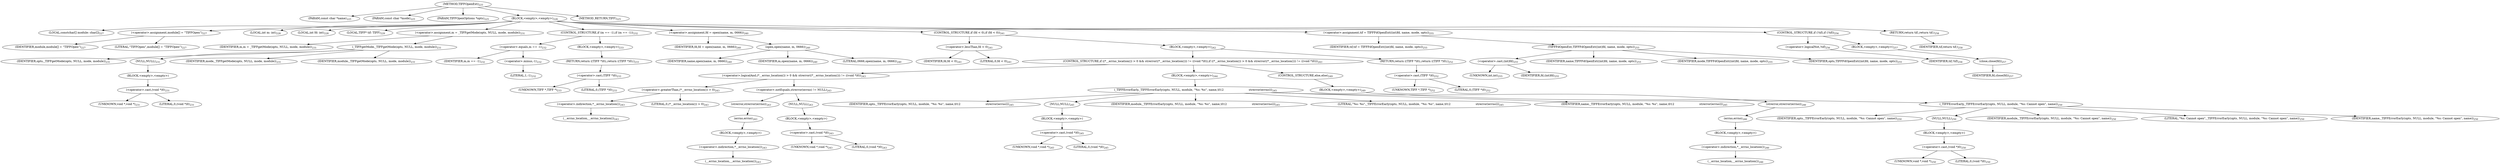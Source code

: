 digraph "TIFFOpenExt" {  
"33983" [label = <(METHOD,TIFFOpenExt)<SUB>225</SUB>> ]
"33984" [label = <(PARAM,const char *name)<SUB>225</SUB>> ]
"33985" [label = <(PARAM,const char *mode)<SUB>225</SUB>> ]
"33986" [label = <(PARAM,TIFFOpenOptions *opts)<SUB>225</SUB>> ]
"33987" [label = <(BLOCK,&lt;empty&gt;,&lt;empty&gt;)<SUB>226</SUB>> ]
"33988" [label = <(LOCAL,constchar[] module: char[])<SUB>227</SUB>> ]
"33989" [label = <(&lt;operator&gt;.assignment,module[] = &quot;TIFFOpen&quot;)<SUB>227</SUB>> ]
"33990" [label = <(IDENTIFIER,module,module[] = &quot;TIFFOpen&quot;)<SUB>227</SUB>> ]
"33991" [label = <(LITERAL,&quot;TIFFOpen&quot;,module[] = &quot;TIFFOpen&quot;)<SUB>227</SUB>> ]
"33992" [label = <(LOCAL,int m: int)<SUB>228</SUB>> ]
"33993" [label = <(LOCAL,int fd: int)<SUB>228</SUB>> ]
"33994" [label = <(LOCAL,TIFF* tif: TIFF)<SUB>229</SUB>> ]
"33995" [label = <(&lt;operator&gt;.assignment,m = _TIFFgetMode(opts, NULL, mode, module))<SUB>231</SUB>> ]
"33996" [label = <(IDENTIFIER,m,m = _TIFFgetMode(opts, NULL, mode, module))<SUB>231</SUB>> ]
"33997" [label = <(_TIFFgetMode,_TIFFgetMode(opts, NULL, mode, module))<SUB>231</SUB>> ]
"33998" [label = <(IDENTIFIER,opts,_TIFFgetMode(opts, NULL, mode, module))<SUB>231</SUB>> ]
"33999" [label = <(NULL,NULL)<SUB>231</SUB>> ]
"34000" [label = <(BLOCK,&lt;empty&gt;,&lt;empty&gt;)> ]
"34001" [label = <(&lt;operator&gt;.cast,(void *)0)<SUB>231</SUB>> ]
"34002" [label = <(UNKNOWN,void *,void *)<SUB>231</SUB>> ]
"34003" [label = <(LITERAL,0,(void *)0)<SUB>231</SUB>> ]
"34004" [label = <(IDENTIFIER,mode,_TIFFgetMode(opts, NULL, mode, module))<SUB>231</SUB>> ]
"34005" [label = <(IDENTIFIER,module,_TIFFgetMode(opts, NULL, mode, module))<SUB>231</SUB>> ]
"34006" [label = <(CONTROL_STRUCTURE,if (m == -1),if (m == -1))<SUB>232</SUB>> ]
"34007" [label = <(&lt;operator&gt;.equals,m == -1)<SUB>232</SUB>> ]
"34008" [label = <(IDENTIFIER,m,m == -1)<SUB>232</SUB>> ]
"34009" [label = <(&lt;operator&gt;.minus,-1)<SUB>232</SUB>> ]
"34010" [label = <(LITERAL,1,-1)<SUB>232</SUB>> ]
"34011" [label = <(BLOCK,&lt;empty&gt;,&lt;empty&gt;)<SUB>233</SUB>> ]
"34012" [label = <(RETURN,return ((TIFF *)0);,return ((TIFF *)0);)<SUB>233</SUB>> ]
"34013" [label = <(&lt;operator&gt;.cast,(TIFF *)0)<SUB>233</SUB>> ]
"34014" [label = <(UNKNOWN,TIFF *,TIFF *)<SUB>233</SUB>> ]
"34015" [label = <(LITERAL,0,(TIFF *)0)<SUB>233</SUB>> ]
"34016" [label = <(&lt;operator&gt;.assignment,fd = open(name, m, 0666))<SUB>240</SUB>> ]
"34017" [label = <(IDENTIFIER,fd,fd = open(name, m, 0666))<SUB>240</SUB>> ]
"34018" [label = <(open,open(name, m, 0666))<SUB>240</SUB>> ]
"34019" [label = <(IDENTIFIER,name,open(name, m, 0666))<SUB>240</SUB>> ]
"34020" [label = <(IDENTIFIER,m,open(name, m, 0666))<SUB>240</SUB>> ]
"34021" [label = <(LITERAL,0666,open(name, m, 0666))<SUB>240</SUB>> ]
"34022" [label = <(CONTROL_STRUCTURE,if (fd &lt; 0),if (fd &lt; 0))<SUB>241</SUB>> ]
"34023" [label = <(&lt;operator&gt;.lessThan,fd &lt; 0)<SUB>241</SUB>> ]
"34024" [label = <(IDENTIFIER,fd,fd &lt; 0)<SUB>241</SUB>> ]
"34025" [label = <(LITERAL,0,fd &lt; 0)<SUB>241</SUB>> ]
"34026" [label = <(BLOCK,&lt;empty&gt;,&lt;empty&gt;)<SUB>242</SUB>> ]
"34027" [label = <(CONTROL_STRUCTURE,if ((*__errno_location()) &gt; 0 &amp;&amp; strerror((*__errno_location())) != ((void *)0)),if ((*__errno_location()) &gt; 0 &amp;&amp; strerror((*__errno_location())) != ((void *)0)))<SUB>243</SUB>> ]
"34028" [label = <(&lt;operator&gt;.logicalAnd,(*__errno_location()) &gt; 0 &amp;&amp; strerror((*__errno_location())) != ((void *)0))<SUB>243</SUB>> ]
"34029" [label = <(&lt;operator&gt;.greaterThan,(*__errno_location()) &gt; 0)<SUB>243</SUB>> ]
"34030" [label = <(&lt;operator&gt;.indirection,*__errno_location())<SUB>243</SUB>> ]
"34031" [label = <(__errno_location,__errno_location())<SUB>243</SUB>> ]
"34032" [label = <(LITERAL,0,(*__errno_location()) &gt; 0)<SUB>243</SUB>> ]
"34033" [label = <(&lt;operator&gt;.notEquals,strerror(errno) != NULL)<SUB>243</SUB>> ]
"34034" [label = <(strerror,strerror(errno))<SUB>243</SUB>> ]
"34035" [label = <(errno,errno)<SUB>243</SUB>> ]
"34036" [label = <(BLOCK,&lt;empty&gt;,&lt;empty&gt;)> ]
"34037" [label = <(&lt;operator&gt;.indirection,*__errno_location())<SUB>243</SUB>> ]
"34038" [label = <(__errno_location,__errno_location())<SUB>243</SUB>> ]
"34039" [label = <(NULL,NULL)<SUB>243</SUB>> ]
"34040" [label = <(BLOCK,&lt;empty&gt;,&lt;empty&gt;)> ]
"34041" [label = <(&lt;operator&gt;.cast,(void *)0)<SUB>243</SUB>> ]
"34042" [label = <(UNKNOWN,void *,void *)<SUB>243</SUB>> ]
"34043" [label = <(LITERAL,0,(void *)0)<SUB>243</SUB>> ]
"34044" [label = <(BLOCK,&lt;empty&gt;,&lt;empty&gt;)<SUB>244</SUB>> ]
"34045" [label = <(_TIFFErrorEarly,_TIFFErrorEarly(opts, NULL, module, &quot;%s: %s&quot;, name,\012                            strerror(errno)))<SUB>245</SUB>> ]
"34046" [label = <(IDENTIFIER,opts,_TIFFErrorEarly(opts, NULL, module, &quot;%s: %s&quot;, name,\012                            strerror(errno)))<SUB>245</SUB>> ]
"34047" [label = <(NULL,NULL)<SUB>245</SUB>> ]
"34048" [label = <(BLOCK,&lt;empty&gt;,&lt;empty&gt;)> ]
"34049" [label = <(&lt;operator&gt;.cast,(void *)0)<SUB>245</SUB>> ]
"34050" [label = <(UNKNOWN,void *,void *)<SUB>245</SUB>> ]
"34051" [label = <(LITERAL,0,(void *)0)<SUB>245</SUB>> ]
"34052" [label = <(IDENTIFIER,module,_TIFFErrorEarly(opts, NULL, module, &quot;%s: %s&quot;, name,\012                            strerror(errno)))<SUB>245</SUB>> ]
"34053" [label = <(LITERAL,&quot;%s: %s&quot;,_TIFFErrorEarly(opts, NULL, module, &quot;%s: %s&quot;, name,\012                            strerror(errno)))<SUB>245</SUB>> ]
"34054" [label = <(IDENTIFIER,name,_TIFFErrorEarly(opts, NULL, module, &quot;%s: %s&quot;, name,\012                            strerror(errno)))<SUB>245</SUB>> ]
"34055" [label = <(strerror,strerror(errno))<SUB>246</SUB>> ]
"34056" [label = <(errno,errno)<SUB>246</SUB>> ]
"34057" [label = <(BLOCK,&lt;empty&gt;,&lt;empty&gt;)> ]
"34058" [label = <(&lt;operator&gt;.indirection,*__errno_location())<SUB>246</SUB>> ]
"34059" [label = <(__errno_location,__errno_location())<SUB>246</SUB>> ]
"34060" [label = <(CONTROL_STRUCTURE,else,else)<SUB>249</SUB>> ]
"34061" [label = <(BLOCK,&lt;empty&gt;,&lt;empty&gt;)<SUB>249</SUB>> ]
"34062" [label = <(_TIFFErrorEarly,_TIFFErrorEarly(opts, NULL, module, &quot;%s: Cannot open&quot;, name))<SUB>250</SUB>> ]
"34063" [label = <(IDENTIFIER,opts,_TIFFErrorEarly(opts, NULL, module, &quot;%s: Cannot open&quot;, name))<SUB>250</SUB>> ]
"34064" [label = <(NULL,NULL)<SUB>250</SUB>> ]
"34065" [label = <(BLOCK,&lt;empty&gt;,&lt;empty&gt;)> ]
"34066" [label = <(&lt;operator&gt;.cast,(void *)0)<SUB>250</SUB>> ]
"34067" [label = <(UNKNOWN,void *,void *)<SUB>250</SUB>> ]
"34068" [label = <(LITERAL,0,(void *)0)<SUB>250</SUB>> ]
"34069" [label = <(IDENTIFIER,module,_TIFFErrorEarly(opts, NULL, module, &quot;%s: Cannot open&quot;, name))<SUB>250</SUB>> ]
"34070" [label = <(LITERAL,&quot;%s: Cannot open&quot;,_TIFFErrorEarly(opts, NULL, module, &quot;%s: Cannot open&quot;, name))<SUB>250</SUB>> ]
"34071" [label = <(IDENTIFIER,name,_TIFFErrorEarly(opts, NULL, module, &quot;%s: Cannot open&quot;, name))<SUB>250</SUB>> ]
"34072" [label = <(RETURN,return ((TIFF *)0);,return ((TIFF *)0);)<SUB>252</SUB>> ]
"34073" [label = <(&lt;operator&gt;.cast,(TIFF *)0)<SUB>252</SUB>> ]
"34074" [label = <(UNKNOWN,TIFF *,TIFF *)<SUB>252</SUB>> ]
"34075" [label = <(LITERAL,0,(TIFF *)0)<SUB>252</SUB>> ]
"34076" [label = <(&lt;operator&gt;.assignment,tif = TIFFFdOpenExt((int)fd, name, mode, opts))<SUB>255</SUB>> ]
"34077" [label = <(IDENTIFIER,tif,tif = TIFFFdOpenExt((int)fd, name, mode, opts))<SUB>255</SUB>> ]
"34078" [label = <(TIFFFdOpenExt,TIFFFdOpenExt((int)fd, name, mode, opts))<SUB>255</SUB>> ]
"34079" [label = <(&lt;operator&gt;.cast,(int)fd)<SUB>255</SUB>> ]
"34080" [label = <(UNKNOWN,int,int)<SUB>255</SUB>> ]
"34081" [label = <(IDENTIFIER,fd,(int)fd)<SUB>255</SUB>> ]
"34082" [label = <(IDENTIFIER,name,TIFFFdOpenExt((int)fd, name, mode, opts))<SUB>255</SUB>> ]
"34083" [label = <(IDENTIFIER,mode,TIFFFdOpenExt((int)fd, name, mode, opts))<SUB>255</SUB>> ]
"34084" [label = <(IDENTIFIER,opts,TIFFFdOpenExt((int)fd, name, mode, opts))<SUB>255</SUB>> ]
"34085" [label = <(CONTROL_STRUCTURE,if (!tif),if (!tif))<SUB>256</SUB>> ]
"34086" [label = <(&lt;operator&gt;.logicalNot,!tif)<SUB>256</SUB>> ]
"34087" [label = <(IDENTIFIER,tif,!tif)<SUB>256</SUB>> ]
"34088" [label = <(BLOCK,&lt;empty&gt;,&lt;empty&gt;)<SUB>257</SUB>> ]
"34089" [label = <(close,close(fd))<SUB>257</SUB>> ]
"34090" [label = <(IDENTIFIER,fd,close(fd))<SUB>257</SUB>> ]
"34091" [label = <(RETURN,return tif;,return tif;)<SUB>258</SUB>> ]
"34092" [label = <(IDENTIFIER,tif,return tif;)<SUB>258</SUB>> ]
"34093" [label = <(METHOD_RETURN,TIFF)<SUB>225</SUB>> ]
  "33983" -> "33984" 
  "33983" -> "33985" 
  "33983" -> "33986" 
  "33983" -> "33987" 
  "33983" -> "34093" 
  "33987" -> "33988" 
  "33987" -> "33989" 
  "33987" -> "33992" 
  "33987" -> "33993" 
  "33987" -> "33994" 
  "33987" -> "33995" 
  "33987" -> "34006" 
  "33987" -> "34016" 
  "33987" -> "34022" 
  "33987" -> "34076" 
  "33987" -> "34085" 
  "33987" -> "34091" 
  "33989" -> "33990" 
  "33989" -> "33991" 
  "33995" -> "33996" 
  "33995" -> "33997" 
  "33997" -> "33998" 
  "33997" -> "33999" 
  "33997" -> "34004" 
  "33997" -> "34005" 
  "33999" -> "34000" 
  "34000" -> "34001" 
  "34001" -> "34002" 
  "34001" -> "34003" 
  "34006" -> "34007" 
  "34006" -> "34011" 
  "34007" -> "34008" 
  "34007" -> "34009" 
  "34009" -> "34010" 
  "34011" -> "34012" 
  "34012" -> "34013" 
  "34013" -> "34014" 
  "34013" -> "34015" 
  "34016" -> "34017" 
  "34016" -> "34018" 
  "34018" -> "34019" 
  "34018" -> "34020" 
  "34018" -> "34021" 
  "34022" -> "34023" 
  "34022" -> "34026" 
  "34023" -> "34024" 
  "34023" -> "34025" 
  "34026" -> "34027" 
  "34026" -> "34072" 
  "34027" -> "34028" 
  "34027" -> "34044" 
  "34027" -> "34060" 
  "34028" -> "34029" 
  "34028" -> "34033" 
  "34029" -> "34030" 
  "34029" -> "34032" 
  "34030" -> "34031" 
  "34033" -> "34034" 
  "34033" -> "34039" 
  "34034" -> "34035" 
  "34035" -> "34036" 
  "34036" -> "34037" 
  "34037" -> "34038" 
  "34039" -> "34040" 
  "34040" -> "34041" 
  "34041" -> "34042" 
  "34041" -> "34043" 
  "34044" -> "34045" 
  "34045" -> "34046" 
  "34045" -> "34047" 
  "34045" -> "34052" 
  "34045" -> "34053" 
  "34045" -> "34054" 
  "34045" -> "34055" 
  "34047" -> "34048" 
  "34048" -> "34049" 
  "34049" -> "34050" 
  "34049" -> "34051" 
  "34055" -> "34056" 
  "34056" -> "34057" 
  "34057" -> "34058" 
  "34058" -> "34059" 
  "34060" -> "34061" 
  "34061" -> "34062" 
  "34062" -> "34063" 
  "34062" -> "34064" 
  "34062" -> "34069" 
  "34062" -> "34070" 
  "34062" -> "34071" 
  "34064" -> "34065" 
  "34065" -> "34066" 
  "34066" -> "34067" 
  "34066" -> "34068" 
  "34072" -> "34073" 
  "34073" -> "34074" 
  "34073" -> "34075" 
  "34076" -> "34077" 
  "34076" -> "34078" 
  "34078" -> "34079" 
  "34078" -> "34082" 
  "34078" -> "34083" 
  "34078" -> "34084" 
  "34079" -> "34080" 
  "34079" -> "34081" 
  "34085" -> "34086" 
  "34085" -> "34088" 
  "34086" -> "34087" 
  "34088" -> "34089" 
  "34089" -> "34090" 
  "34091" -> "34092" 
}
